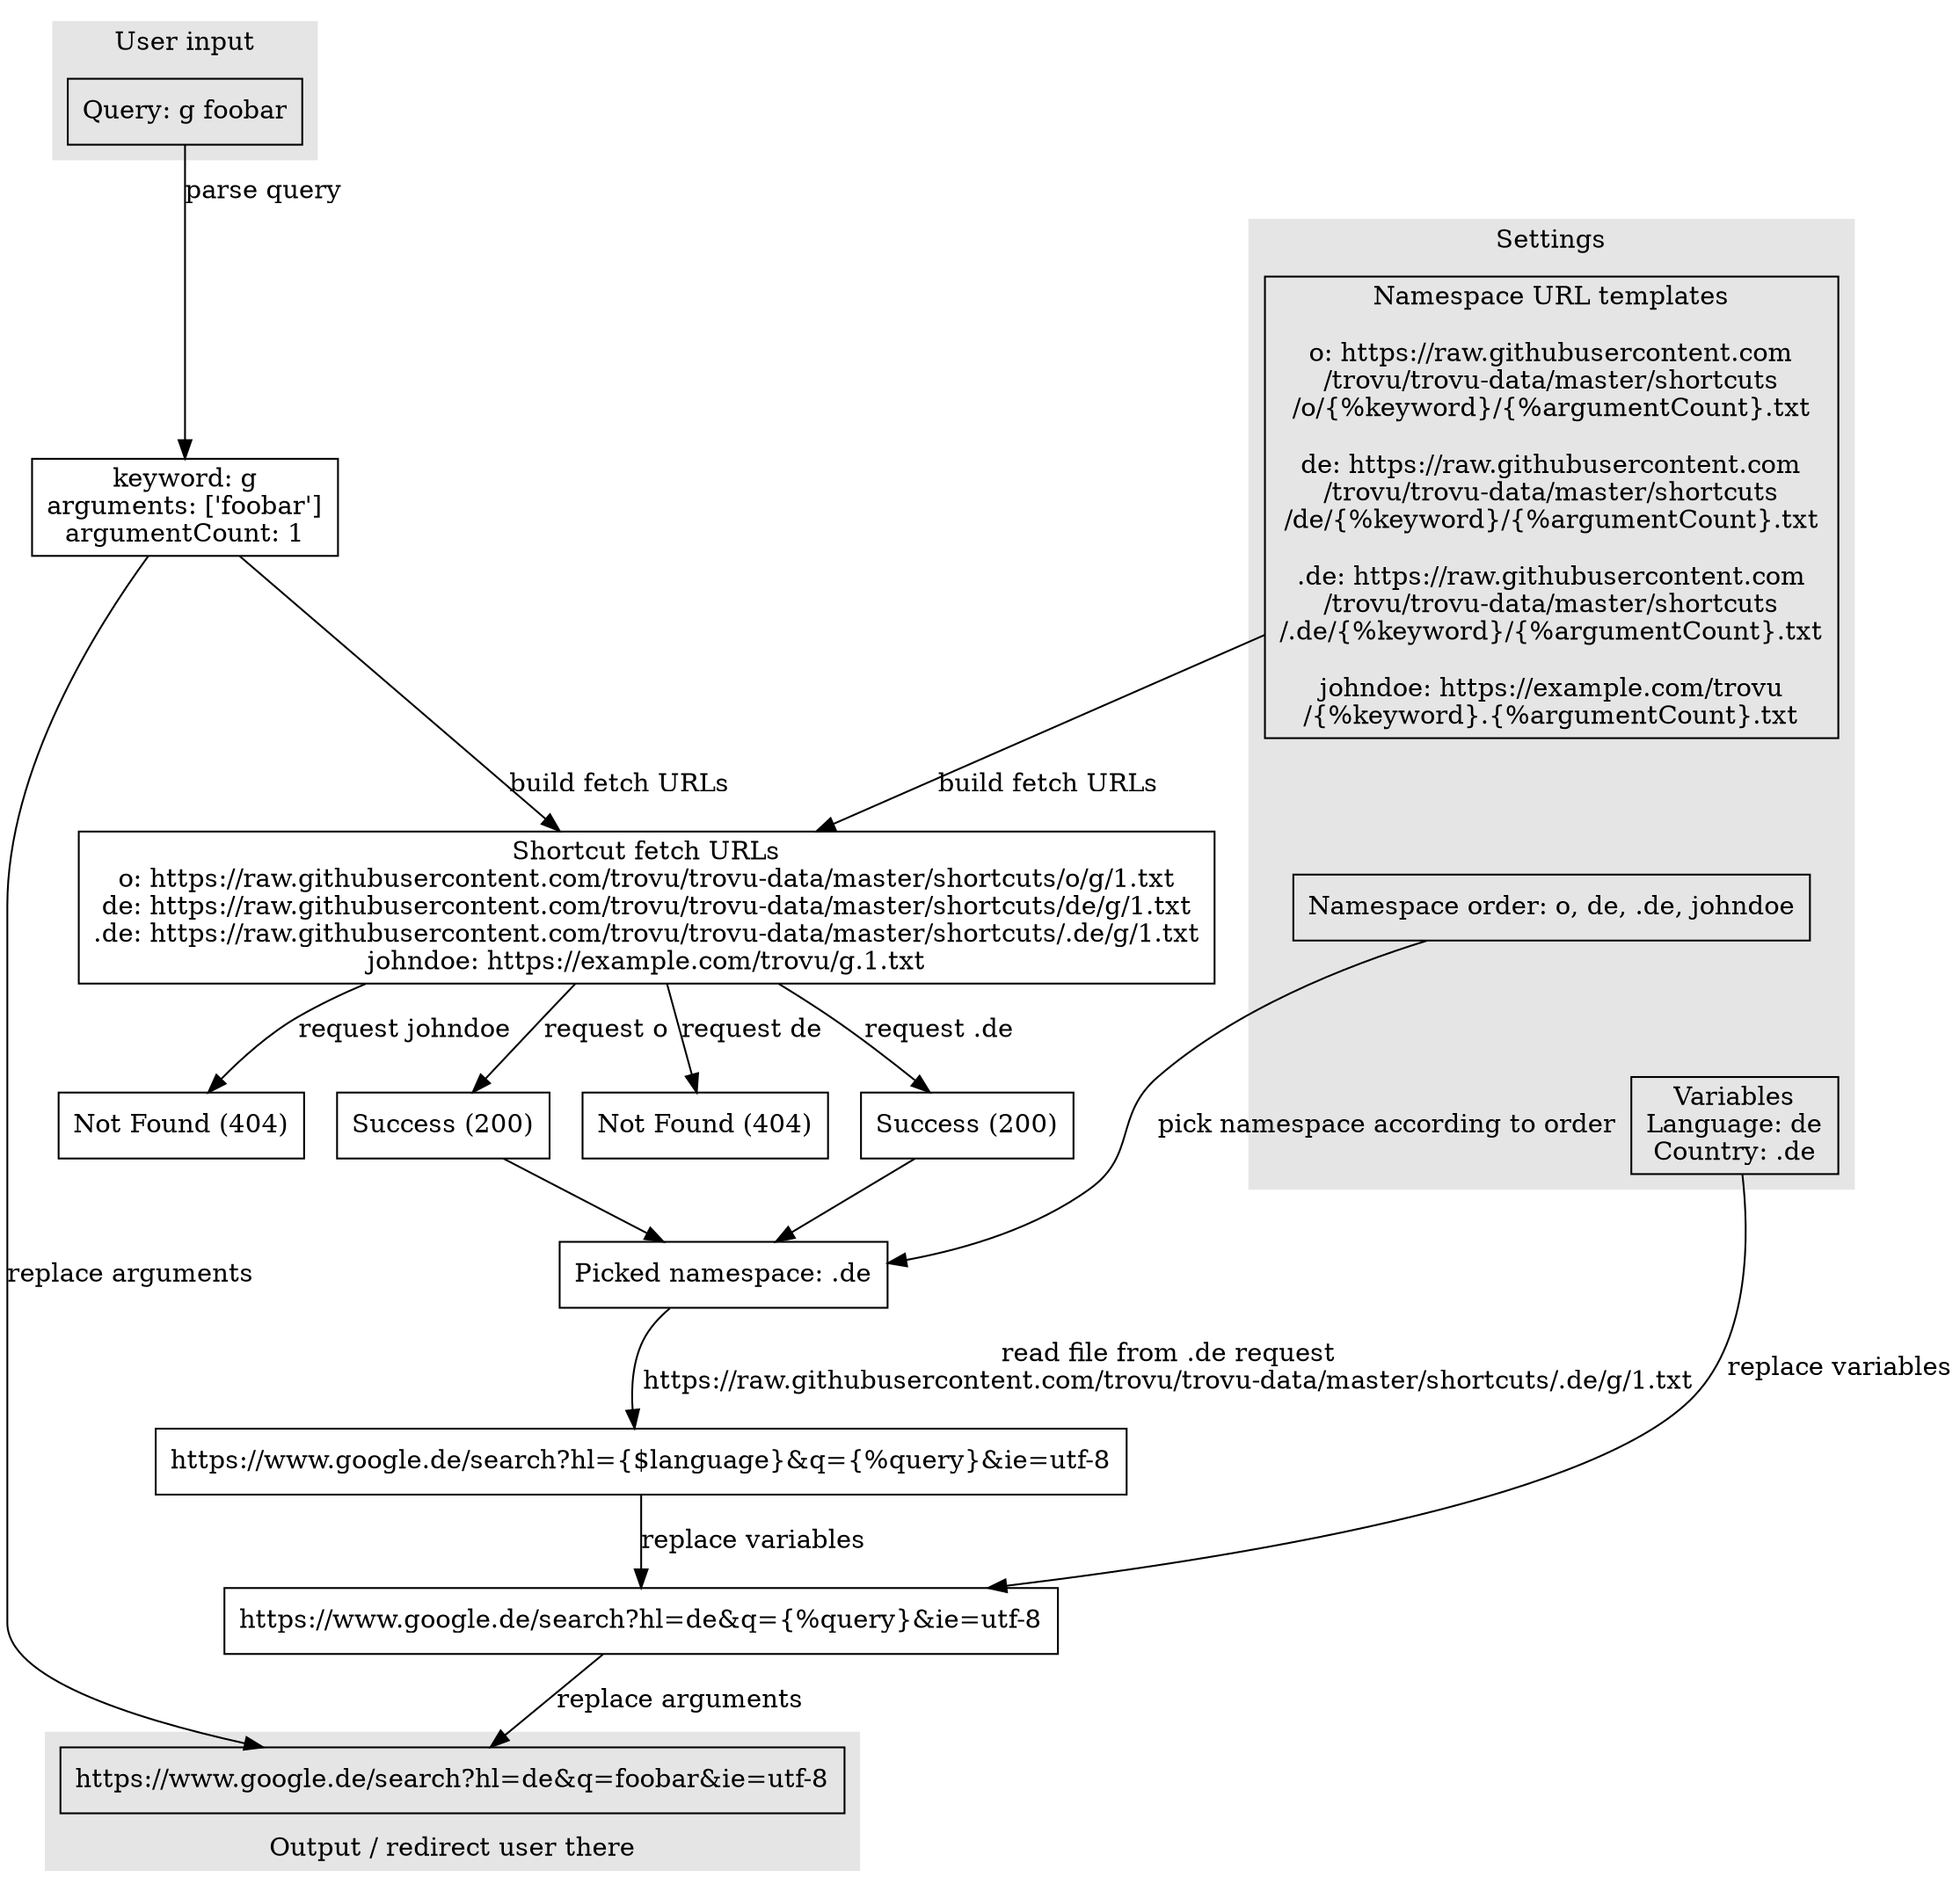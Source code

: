 digraph {

  node [shape="rectangle"]

  subgraph cluster_input {
    label="User input";
    style=filled;
    color=gray90;
    query [label="Query: g foobar"];
  }
  subgraph cluster_settings {
    label="Settings";
    style=filled;
    color=gray90;
    namespaceUrlTemplates -> namespaceOrder [style="invis"];
    namespaceOrder ->  variables [style="invis"];
    variables [label="Variables\nLanguage: de\nCountry: .de"]
    namespaceOrder [label="Namespace order: o, de, .de, johndoe"];
    namespaceUrlTemplates [label="Namespace URL templates

o: https://raw.githubusercontent.com
/trovu/trovu-data/master/shortcuts
/o/{%keyword}/{%argumentCount}.txt

de: https://raw.githubusercontent.com
/trovu/trovu-data/master/shortcuts
/de/{%keyword}/{%argumentCount}.txt

.de: https://raw.githubusercontent.com
/trovu/trovu-data/master/shortcuts
/.de/{%keyword}/{%argumentCount}.txt

johndoe: https://example.com/trovu
/{%keyword}.{%argumentCount}.txt
"];
  }
  subgraph cluster_output {
    label="Output / redirect user there";
    labelloc=b;
    style=filled;
    color=gray90;
    redirectUrlReplacedArguments[label="https://www.google.de/search?hl=de&q=foobar&ie=utf-8"]
  }

  parsedQuery [label="keyword: g\narguments: ['foobar']\nargumentCount: 1"];
  shortcutFetchUrls [label="Shortcut fetch URLs
o: https://raw.githubusercontent.com/trovu/trovu-data/master/shortcuts/o/g/1.txt
de: https://raw.githubusercontent.com/trovu/trovu-data/master/shortcuts/de/g/1.txt
.de: https://raw.githubusercontent.com/trovu/trovu-data/master/shortcuts/.de/g/1.txt
johndoe: https://example.com/trovu/g.1.txt
"];

  responseO [label="Success (200)"];
  responseDe [label="Not Found (404)"];
  responseDotDe [label="Success (200)"];
  responseJohnDoe [label="Not Found (404)"];
  redirectUrlDotDe [label="https://www.google.de/search?hl={$language}&q={%query}&ie=utf-8"];
  query->parsedQuery [label="parse query"];
  parsedQuery->shortcutFetchUrls [label="build fetch URLs"];
  namespaceUrlTemplates->shortcutFetchUrls [label="build fetch URLs"];
  shortcutFetchUrls -> responseO [label="request o"];
  shortcutFetchUrls -> responseDe [label="request de"];
  shortcutFetchUrls -> responseDotDe [label="request .de"];
  shortcutFetchUrls -> responseJohnDoe [label="request johndoe"];
  responseO -> pickedNamespace;
  responseDotDe -> pickedNamespace;
  namespaceOrder -> pickedNamespace [label="pick namespace according to order"];
  pickedNamespace [label="Picked namespace: .de"]
  pickedNamespace -> redirectUrlDotDe [label="read file from .de request\nhttps://raw.githubusercontent.com/trovu/trovu-data/master/shortcuts/.de/g/1.txt"];
  redirectUrlReplacedVariables[label="https://www.google.de/search?hl=de&q={%query}&ie=utf-8"]
  redirectUrlDotDe -> redirectUrlReplacedVariables [label="replace variables"];
  variables -> redirectUrlReplacedVariables [label="replace variables"];
  parsedQuery -> redirectUrlReplacedArguments [label="replace arguments"];
  redirectUrlReplacedVariables -> redirectUrlReplacedArguments [label="replace arguments"];
}
